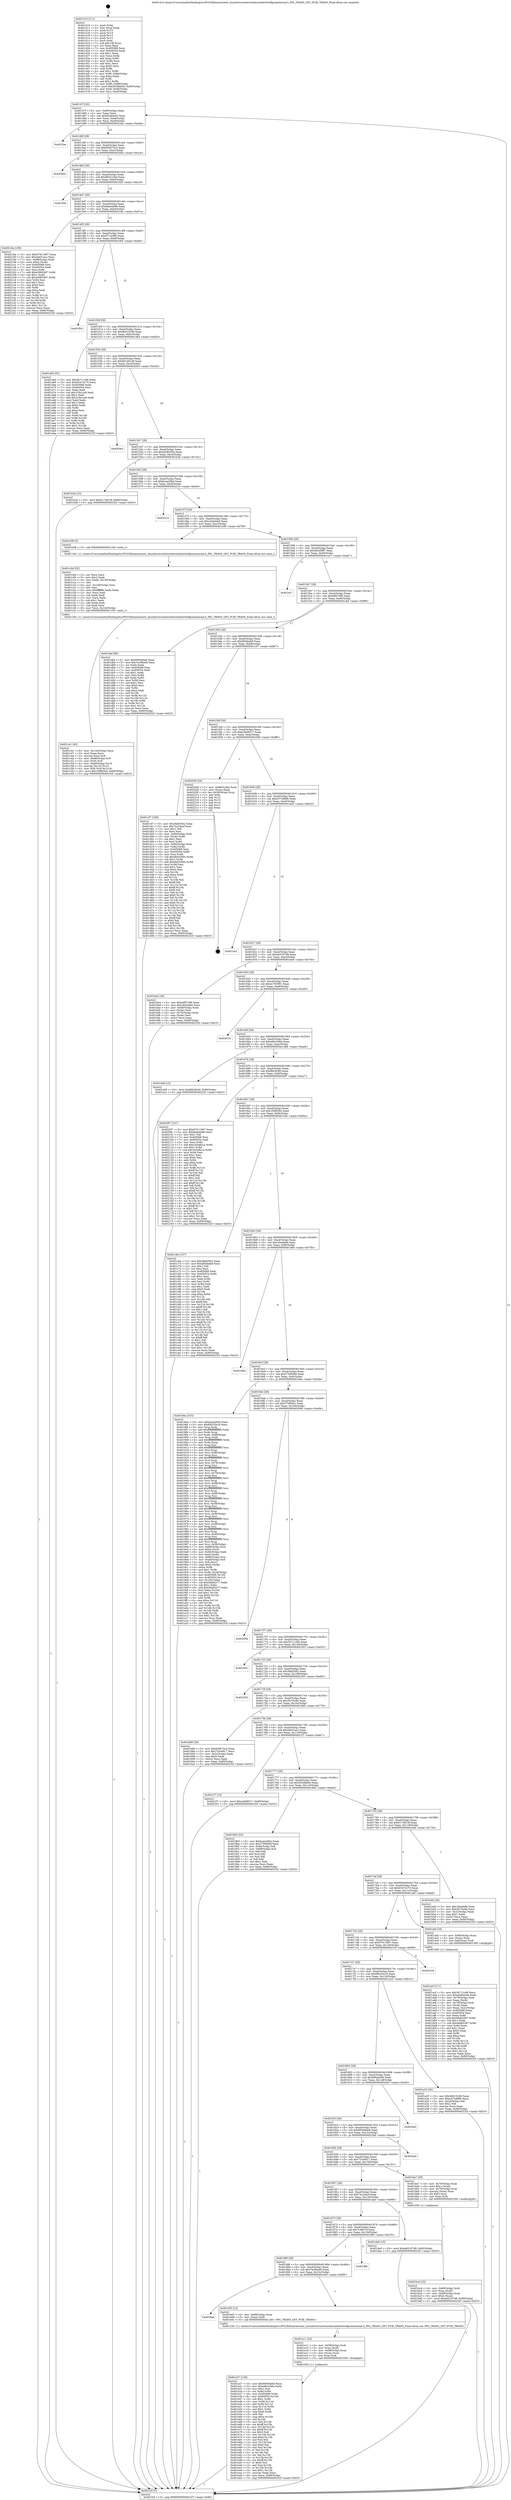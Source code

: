 digraph "0x401410" {
  label = "0x401410 (/mnt/c/Users/mathe/Desktop/tcc/POCII/binaries/extr_linuxdriversnetwirelessinteliwlwifipcieinternal.h_IWL_TRANS_GET_PCIE_TRANS_Final-ollvm.out::main(0))"
  labelloc = "t"
  node[shape=record]

  Entry [label="",width=0.3,height=0.3,shape=circle,fillcolor=black,style=filled]
  "0x40147f" [label="{
     0x40147f [32]\l
     | [instrs]\l
     &nbsp;&nbsp;0x40147f \<+6\>: mov -0x90(%rbp),%eax\l
     &nbsp;&nbsp;0x401485 \<+2\>: mov %eax,%ecx\l
     &nbsp;&nbsp;0x401487 \<+6\>: sub $0x82a6da45,%ecx\l
     &nbsp;&nbsp;0x40148d \<+6\>: mov %eax,-0xa4(%rbp)\l
     &nbsp;&nbsp;0x401493 \<+6\>: mov %ecx,-0xa8(%rbp)\l
     &nbsp;&nbsp;0x401499 \<+6\>: je 00000000004022ee \<main+0xede\>\l
  }"]
  "0x4022ee" [label="{
     0x4022ee\l
  }", style=dashed]
  "0x40149f" [label="{
     0x40149f [28]\l
     | [instrs]\l
     &nbsp;&nbsp;0x40149f \<+5\>: jmp 00000000004014a4 \<main+0x94\>\l
     &nbsp;&nbsp;0x4014a4 \<+6\>: mov -0xa4(%rbp),%eax\l
     &nbsp;&nbsp;0x4014aa \<+5\>: sub $0x830074c3,%eax\l
     &nbsp;&nbsp;0x4014af \<+6\>: mov %eax,-0xac(%rbp)\l
     &nbsp;&nbsp;0x4014b5 \<+6\>: je 00000000004020d4 \<main+0xcc4\>\l
  }"]
  Exit [label="",width=0.3,height=0.3,shape=circle,fillcolor=black,style=filled,peripheries=2]
  "0x4020d4" [label="{
     0x4020d4\l
  }", style=dashed]
  "0x4014bb" [label="{
     0x4014bb [28]\l
     | [instrs]\l
     &nbsp;&nbsp;0x4014bb \<+5\>: jmp 00000000004014c0 \<main+0xb0\>\l
     &nbsp;&nbsp;0x4014c0 \<+6\>: mov -0xa4(%rbp),%eax\l
     &nbsp;&nbsp;0x4014c6 \<+5\>: sub $0x883219a0,%eax\l
     &nbsp;&nbsp;0x4014cb \<+6\>: mov %eax,-0xb0(%rbp)\l
     &nbsp;&nbsp;0x4014d1 \<+6\>: je 0000000000401f28 \<main+0xb18\>\l
  }"]
  "0x401e27" [label="{
     0x401e27 [145]\l
     | [instrs]\l
     &nbsp;&nbsp;0x401e27 \<+5\>: mov $0x69564be8,%ecx\l
     &nbsp;&nbsp;0x401e2c \<+5\>: mov $0xedb1046a,%edx\l
     &nbsp;&nbsp;0x401e31 \<+3\>: mov $0x1,%sil\l
     &nbsp;&nbsp;0x401e34 \<+3\>: xor %r8d,%r8d\l
     &nbsp;&nbsp;0x401e37 \<+8\>: mov 0x405068,%r9d\l
     &nbsp;&nbsp;0x401e3f \<+8\>: mov 0x405054,%r10d\l
     &nbsp;&nbsp;0x401e47 \<+4\>: sub $0x1,%r8d\l
     &nbsp;&nbsp;0x401e4b \<+3\>: mov %r9d,%r11d\l
     &nbsp;&nbsp;0x401e4e \<+3\>: add %r8d,%r11d\l
     &nbsp;&nbsp;0x401e51 \<+4\>: imul %r11d,%r9d\l
     &nbsp;&nbsp;0x401e55 \<+4\>: and $0x1,%r9d\l
     &nbsp;&nbsp;0x401e59 \<+4\>: cmp $0x0,%r9d\l
     &nbsp;&nbsp;0x401e5d \<+3\>: sete %bl\l
     &nbsp;&nbsp;0x401e60 \<+4\>: cmp $0xa,%r10d\l
     &nbsp;&nbsp;0x401e64 \<+4\>: setl %r14b\l
     &nbsp;&nbsp;0x401e68 \<+3\>: mov %bl,%r15b\l
     &nbsp;&nbsp;0x401e6b \<+4\>: xor $0xff,%r15b\l
     &nbsp;&nbsp;0x401e6f \<+3\>: mov %r14b,%r12b\l
     &nbsp;&nbsp;0x401e72 \<+4\>: xor $0xff,%r12b\l
     &nbsp;&nbsp;0x401e76 \<+4\>: xor $0x0,%sil\l
     &nbsp;&nbsp;0x401e7a \<+3\>: mov %r15b,%r13b\l
     &nbsp;&nbsp;0x401e7d \<+4\>: and $0x0,%r13b\l
     &nbsp;&nbsp;0x401e81 \<+3\>: and %sil,%bl\l
     &nbsp;&nbsp;0x401e84 \<+3\>: mov %r12b,%al\l
     &nbsp;&nbsp;0x401e87 \<+2\>: and $0x0,%al\l
     &nbsp;&nbsp;0x401e89 \<+3\>: and %sil,%r14b\l
     &nbsp;&nbsp;0x401e8c \<+3\>: or %bl,%r13b\l
     &nbsp;&nbsp;0x401e8f \<+3\>: or %r14b,%al\l
     &nbsp;&nbsp;0x401e92 \<+3\>: xor %al,%r13b\l
     &nbsp;&nbsp;0x401e95 \<+3\>: or %r12b,%r15b\l
     &nbsp;&nbsp;0x401e98 \<+4\>: xor $0xff,%r15b\l
     &nbsp;&nbsp;0x401e9c \<+4\>: or $0x0,%sil\l
     &nbsp;&nbsp;0x401ea0 \<+3\>: and %sil,%r15b\l
     &nbsp;&nbsp;0x401ea3 \<+3\>: or %r15b,%r13b\l
     &nbsp;&nbsp;0x401ea6 \<+4\>: test $0x1,%r13b\l
     &nbsp;&nbsp;0x401eaa \<+3\>: cmovne %edx,%ecx\l
     &nbsp;&nbsp;0x401ead \<+6\>: mov %ecx,-0x90(%rbp)\l
     &nbsp;&nbsp;0x401eb3 \<+5\>: jmp 000000000040232f \<main+0xf1f\>\l
  }"]
  "0x401f28" [label="{
     0x401f28\l
  }", style=dashed]
  "0x4014d7" [label="{
     0x4014d7 [28]\l
     | [instrs]\l
     &nbsp;&nbsp;0x4014d7 \<+5\>: jmp 00000000004014dc \<main+0xcc\>\l
     &nbsp;&nbsp;0x4014dc \<+6\>: mov -0xa4(%rbp),%eax\l
     &nbsp;&nbsp;0x4014e2 \<+5\>: sub $0x8a9e4e99,%eax\l
     &nbsp;&nbsp;0x4014e7 \<+6\>: mov %eax,-0xb4(%rbp)\l
     &nbsp;&nbsp;0x4014ed \<+6\>: je 000000000040218a \<main+0xd7a\>\l
  }"]
  "0x401e11" [label="{
     0x401e11 [22]\l
     | [instrs]\l
     &nbsp;&nbsp;0x401e11 \<+4\>: mov -0x58(%rbp),%rdi\l
     &nbsp;&nbsp;0x401e15 \<+3\>: mov %rax,(%rdi)\l
     &nbsp;&nbsp;0x401e18 \<+4\>: mov -0x68(%rbp),%rax\l
     &nbsp;&nbsp;0x401e1c \<+3\>: mov (%rax),%rax\l
     &nbsp;&nbsp;0x401e1f \<+3\>: mov %rax,%rdi\l
     &nbsp;&nbsp;0x401e22 \<+5\>: call 0000000000401030 \<free@plt\>\l
     | [calls]\l
     &nbsp;&nbsp;0x401030 \{1\} (unknown)\l
  }"]
  "0x40218a" [label="{
     0x40218a [109]\l
     | [instrs]\l
     &nbsp;&nbsp;0x40218a \<+5\>: mov $0x67911897,%eax\l
     &nbsp;&nbsp;0x40218f \<+5\>: mov $0x4a931acc,%ecx\l
     &nbsp;&nbsp;0x402194 \<+7\>: mov -0x88(%rbp),%rdx\l
     &nbsp;&nbsp;0x40219b \<+6\>: movl $0x0,(%rdx)\l
     &nbsp;&nbsp;0x4021a1 \<+7\>: mov 0x405068,%esi\l
     &nbsp;&nbsp;0x4021a8 \<+7\>: mov 0x405054,%edi\l
     &nbsp;&nbsp;0x4021af \<+3\>: mov %esi,%r8d\l
     &nbsp;&nbsp;0x4021b2 \<+7\>: add $0xe5985497,%r8d\l
     &nbsp;&nbsp;0x4021b9 \<+4\>: sub $0x1,%r8d\l
     &nbsp;&nbsp;0x4021bd \<+7\>: sub $0xe5985497,%r8d\l
     &nbsp;&nbsp;0x4021c4 \<+4\>: imul %r8d,%esi\l
     &nbsp;&nbsp;0x4021c8 \<+3\>: and $0x1,%esi\l
     &nbsp;&nbsp;0x4021cb \<+3\>: cmp $0x0,%esi\l
     &nbsp;&nbsp;0x4021ce \<+4\>: sete %r9b\l
     &nbsp;&nbsp;0x4021d2 \<+3\>: cmp $0xa,%edi\l
     &nbsp;&nbsp;0x4021d5 \<+4\>: setl %r10b\l
     &nbsp;&nbsp;0x4021d9 \<+3\>: mov %r9b,%r11b\l
     &nbsp;&nbsp;0x4021dc \<+3\>: and %r10b,%r11b\l
     &nbsp;&nbsp;0x4021df \<+3\>: xor %r10b,%r9b\l
     &nbsp;&nbsp;0x4021e2 \<+3\>: or %r9b,%r11b\l
     &nbsp;&nbsp;0x4021e5 \<+4\>: test $0x1,%r11b\l
     &nbsp;&nbsp;0x4021e9 \<+3\>: cmovne %ecx,%eax\l
     &nbsp;&nbsp;0x4021ec \<+6\>: mov %eax,-0x90(%rbp)\l
     &nbsp;&nbsp;0x4021f2 \<+5\>: jmp 000000000040232f \<main+0xf1f\>\l
  }"]
  "0x4014f3" [label="{
     0x4014f3 [28]\l
     | [instrs]\l
     &nbsp;&nbsp;0x4014f3 \<+5\>: jmp 00000000004014f8 \<main+0xe8\>\l
     &nbsp;&nbsp;0x4014f8 \<+6\>: mov -0xa4(%rbp),%eax\l
     &nbsp;&nbsp;0x4014fe \<+5\>: sub $0x9714cf66,%eax\l
     &nbsp;&nbsp;0x401503 \<+6\>: mov %eax,-0xb8(%rbp)\l
     &nbsp;&nbsp;0x401509 \<+6\>: je 0000000000401f04 \<main+0xaf4\>\l
  }"]
  "0x4018ab" [label="{
     0x4018ab\l
  }", style=dashed]
  "0x401f04" [label="{
     0x401f04\l
  }", style=dashed]
  "0x40150f" [label="{
     0x40150f [28]\l
     | [instrs]\l
     &nbsp;&nbsp;0x40150f \<+5\>: jmp 0000000000401514 \<main+0x104\>\l
     &nbsp;&nbsp;0x401514 \<+6\>: mov -0xa4(%rbp),%eax\l
     &nbsp;&nbsp;0x40151a \<+5\>: sub $0x9b015249,%eax\l
     &nbsp;&nbsp;0x40151f \<+6\>: mov %eax,-0xbc(%rbp)\l
     &nbsp;&nbsp;0x401525 \<+6\>: je 0000000000401a64 \<main+0x654\>\l
  }"]
  "0x401e05" [label="{
     0x401e05 [12]\l
     | [instrs]\l
     &nbsp;&nbsp;0x401e05 \<+4\>: mov -0x68(%rbp),%rax\l
     &nbsp;&nbsp;0x401e09 \<+3\>: mov (%rax),%rdi\l
     &nbsp;&nbsp;0x401e0c \<+5\>: call 0000000000401240 \<IWL_TRANS_GET_PCIE_TRANS\>\l
     | [calls]\l
     &nbsp;&nbsp;0x401240 \{1\} (/mnt/c/Users/mathe/Desktop/tcc/POCII/binaries/extr_linuxdriversnetwirelessinteliwlwifipcieinternal.h_IWL_TRANS_GET_PCIE_TRANS_Final-ollvm.out::IWL_TRANS_GET_PCIE_TRANS)\l
  }"]
  "0x401a64" [label="{
     0x401a64 [91]\l
     | [instrs]\l
     &nbsp;&nbsp;0x401a64 \<+5\>: mov $0x3b711c66,%eax\l
     &nbsp;&nbsp;0x401a69 \<+5\>: mov $0x6347d170,%ecx\l
     &nbsp;&nbsp;0x401a6e \<+7\>: mov 0x405068,%edx\l
     &nbsp;&nbsp;0x401a75 \<+7\>: mov 0x405054,%esi\l
     &nbsp;&nbsp;0x401a7c \<+2\>: mov %edx,%edi\l
     &nbsp;&nbsp;0x401a7e \<+6\>: sub $0x31fa1ca9,%edi\l
     &nbsp;&nbsp;0x401a84 \<+3\>: sub $0x1,%edi\l
     &nbsp;&nbsp;0x401a87 \<+6\>: add $0x31fa1ca9,%edi\l
     &nbsp;&nbsp;0x401a8d \<+3\>: imul %edi,%edx\l
     &nbsp;&nbsp;0x401a90 \<+3\>: and $0x1,%edx\l
     &nbsp;&nbsp;0x401a93 \<+3\>: cmp $0x0,%edx\l
     &nbsp;&nbsp;0x401a96 \<+4\>: sete %r8b\l
     &nbsp;&nbsp;0x401a9a \<+3\>: cmp $0xa,%esi\l
     &nbsp;&nbsp;0x401a9d \<+4\>: setl %r9b\l
     &nbsp;&nbsp;0x401aa1 \<+3\>: mov %r8b,%r10b\l
     &nbsp;&nbsp;0x401aa4 \<+3\>: and %r9b,%r10b\l
     &nbsp;&nbsp;0x401aa7 \<+3\>: xor %r9b,%r8b\l
     &nbsp;&nbsp;0x401aaa \<+3\>: or %r8b,%r10b\l
     &nbsp;&nbsp;0x401aad \<+4\>: test $0x1,%r10b\l
     &nbsp;&nbsp;0x401ab1 \<+3\>: cmovne %ecx,%eax\l
     &nbsp;&nbsp;0x401ab4 \<+6\>: mov %eax,-0x90(%rbp)\l
     &nbsp;&nbsp;0x401aba \<+5\>: jmp 000000000040232f \<main+0xf1f\>\l
  }"]
  "0x40152b" [label="{
     0x40152b [28]\l
     | [instrs]\l
     &nbsp;&nbsp;0x40152b \<+5\>: jmp 0000000000401530 \<main+0x120\>\l
     &nbsp;&nbsp;0x401530 \<+6\>: mov -0xa4(%rbp),%eax\l
     &nbsp;&nbsp;0x401536 \<+5\>: sub $0x9d148149,%eax\l
     &nbsp;&nbsp;0x40153b \<+6\>: mov %eax,-0xc0(%rbp)\l
     &nbsp;&nbsp;0x401541 \<+6\>: je 00000000004020e3 \<main+0xcd3\>\l
  }"]
  "0x40188f" [label="{
     0x40188f [28]\l
     | [instrs]\l
     &nbsp;&nbsp;0x40188f \<+5\>: jmp 0000000000401894 \<main+0x484\>\l
     &nbsp;&nbsp;0x401894 \<+6\>: mov -0xa4(%rbp),%eax\l
     &nbsp;&nbsp;0x40189a \<+5\>: sub $0x7ec96a06,%eax\l
     &nbsp;&nbsp;0x40189f \<+6\>: mov %eax,-0x13c(%rbp)\l
     &nbsp;&nbsp;0x4018a5 \<+6\>: je 0000000000401e05 \<main+0x9f5\>\l
  }"]
  "0x4020e3" [label="{
     0x4020e3\l
  }", style=dashed]
  "0x401547" [label="{
     0x401547 [28]\l
     | [instrs]\l
     &nbsp;&nbsp;0x401547 \<+5\>: jmp 000000000040154c \<main+0x13c\>\l
     &nbsp;&nbsp;0x40154c \<+6\>: mov -0xa4(%rbp),%eax\l
     &nbsp;&nbsp;0x401552 \<+5\>: sub $0xa5d0c04e,%eax\l
     &nbsp;&nbsp;0x401557 \<+6\>: mov %eax,-0xc4(%rbp)\l
     &nbsp;&nbsp;0x40155d \<+6\>: je 0000000000401b3e \<main+0x72e\>\l
  }"]
  "0x401f86" [label="{
     0x401f86\l
  }", style=dashed]
  "0x401b3e" [label="{
     0x401b3e [15]\l
     | [instrs]\l
     &nbsp;&nbsp;0x401b3e \<+10\>: movl $0x6174815f,-0x90(%rbp)\l
     &nbsp;&nbsp;0x401b48 \<+5\>: jmp 000000000040232f \<main+0xf1f\>\l
  }"]
  "0x401563" [label="{
     0x401563 [28]\l
     | [instrs]\l
     &nbsp;&nbsp;0x401563 \<+5\>: jmp 0000000000401568 \<main+0x158\>\l
     &nbsp;&nbsp;0x401568 \<+6\>: mov -0xa4(%rbp),%eax\l
     &nbsp;&nbsp;0x40156e \<+5\>: sub $0xbcea26b4,%eax\l
     &nbsp;&nbsp;0x401573 \<+6\>: mov %eax,-0xc8(%rbp)\l
     &nbsp;&nbsp;0x401579 \<+6\>: je 000000000040221e \<main+0xe0e\>\l
  }"]
  "0x401873" [label="{
     0x401873 [28]\l
     | [instrs]\l
     &nbsp;&nbsp;0x401873 \<+5\>: jmp 0000000000401878 \<main+0x468\>\l
     &nbsp;&nbsp;0x401878 \<+6\>: mov -0xa4(%rbp),%eax\l
     &nbsp;&nbsp;0x40187e \<+5\>: sub $0x7c4fd7cf,%eax\l
     &nbsp;&nbsp;0x401883 \<+6\>: mov %eax,-0x138(%rbp)\l
     &nbsp;&nbsp;0x401889 \<+6\>: je 0000000000401f86 \<main+0xb76\>\l
  }"]
  "0x40221e" [label="{
     0x40221e\l
  }", style=dashed]
  "0x40157f" [label="{
     0x40157f [28]\l
     | [instrs]\l
     &nbsp;&nbsp;0x40157f \<+5\>: jmp 0000000000401584 \<main+0x174\>\l
     &nbsp;&nbsp;0x401584 \<+6\>: mov -0xa4(%rbp),%eax\l
     &nbsp;&nbsp;0x40158a \<+5\>: sub $0xcdcb4de0,%eax\l
     &nbsp;&nbsp;0x40158f \<+6\>: mov %eax,-0xcc(%rbp)\l
     &nbsp;&nbsp;0x401595 \<+6\>: je 0000000000401c08 \<main+0x7f8\>\l
  }"]
  "0x401da0" [label="{
     0x401da0 [15]\l
     | [instrs]\l
     &nbsp;&nbsp;0x401da0 \<+10\>: movl $0xeb5167d9,-0x90(%rbp)\l
     &nbsp;&nbsp;0x401daa \<+5\>: jmp 000000000040232f \<main+0xf1f\>\l
  }"]
  "0x401c08" [label="{
     0x401c08 [5]\l
     | [instrs]\l
     &nbsp;&nbsp;0x401c08 \<+5\>: call 0000000000401160 \<next_i\>\l
     | [calls]\l
     &nbsp;&nbsp;0x401160 \{1\} (/mnt/c/Users/mathe/Desktop/tcc/POCII/binaries/extr_linuxdriversnetwirelessinteliwlwifipcieinternal.h_IWL_TRANS_GET_PCIE_TRANS_Final-ollvm.out::next_i)\l
  }"]
  "0x40159b" [label="{
     0x40159b [28]\l
     | [instrs]\l
     &nbsp;&nbsp;0x40159b \<+5\>: jmp 00000000004015a0 \<main+0x190\>\l
     &nbsp;&nbsp;0x4015a0 \<+6\>: mov -0xa4(%rbp),%eax\l
     &nbsp;&nbsp;0x4015a6 \<+5\>: sub $0xd65d5ff7,%eax\l
     &nbsp;&nbsp;0x4015ab \<+6\>: mov %eax,-0xd0(%rbp)\l
     &nbsp;&nbsp;0x4015b1 \<+6\>: je 0000000000401ec7 \<main+0xab7\>\l
  }"]
  "0x401c41" [label="{
     0x401c41 [45]\l
     | [instrs]\l
     &nbsp;&nbsp;0x401c41 \<+6\>: mov -0x144(%rbp),%ecx\l
     &nbsp;&nbsp;0x401c47 \<+3\>: imul %eax,%ecx\l
     &nbsp;&nbsp;0x401c4a \<+3\>: movslq %ecx,%r8\l
     &nbsp;&nbsp;0x401c4d \<+4\>: mov -0x68(%rbp),%r9\l
     &nbsp;&nbsp;0x401c51 \<+3\>: mov (%r9),%r9\l
     &nbsp;&nbsp;0x401c54 \<+4\>: mov -0x60(%rbp),%r10\l
     &nbsp;&nbsp;0x401c58 \<+3\>: movslq (%r10),%r10\l
     &nbsp;&nbsp;0x401c5b \<+4\>: mov %r8,(%r9,%r10,8)\l
     &nbsp;&nbsp;0x401c5f \<+10\>: movl $0x109f6564,-0x90(%rbp)\l
     &nbsp;&nbsp;0x401c69 \<+5\>: jmp 000000000040232f \<main+0xf1f\>\l
  }"]
  "0x401ec7" [label="{
     0x401ec7\l
  }", style=dashed]
  "0x4015b7" [label="{
     0x4015b7 [28]\l
     | [instrs]\l
     &nbsp;&nbsp;0x4015b7 \<+5\>: jmp 00000000004015bc \<main+0x1ac\>\l
     &nbsp;&nbsp;0x4015bc \<+6\>: mov -0xa4(%rbp),%eax\l
     &nbsp;&nbsp;0x4015c2 \<+5\>: sub $0xddf574f6,%eax\l
     &nbsp;&nbsp;0x4015c7 \<+6\>: mov %eax,-0xd4(%rbp)\l
     &nbsp;&nbsp;0x4015cd \<+6\>: je 0000000000401daf \<main+0x99f\>\l
  }"]
  "0x401c0d" [label="{
     0x401c0d [52]\l
     | [instrs]\l
     &nbsp;&nbsp;0x401c0d \<+2\>: xor %ecx,%ecx\l
     &nbsp;&nbsp;0x401c0f \<+5\>: mov $0x2,%edx\l
     &nbsp;&nbsp;0x401c14 \<+6\>: mov %edx,-0x140(%rbp)\l
     &nbsp;&nbsp;0x401c1a \<+1\>: cltd\l
     &nbsp;&nbsp;0x401c1b \<+6\>: mov -0x140(%rbp),%esi\l
     &nbsp;&nbsp;0x401c21 \<+2\>: idiv %esi\l
     &nbsp;&nbsp;0x401c23 \<+6\>: imul $0xfffffffe,%edx,%edx\l
     &nbsp;&nbsp;0x401c29 \<+2\>: mov %ecx,%edi\l
     &nbsp;&nbsp;0x401c2b \<+2\>: sub %edx,%edi\l
     &nbsp;&nbsp;0x401c2d \<+2\>: mov %ecx,%edx\l
     &nbsp;&nbsp;0x401c2f \<+3\>: sub $0x1,%edx\l
     &nbsp;&nbsp;0x401c32 \<+2\>: add %edx,%edi\l
     &nbsp;&nbsp;0x401c34 \<+2\>: sub %edi,%ecx\l
     &nbsp;&nbsp;0x401c36 \<+6\>: mov %ecx,-0x144(%rbp)\l
     &nbsp;&nbsp;0x401c3c \<+5\>: call 0000000000401160 \<next_i\>\l
     | [calls]\l
     &nbsp;&nbsp;0x401160 \{1\} (/mnt/c/Users/mathe/Desktop/tcc/POCII/binaries/extr_linuxdriversnetwirelessinteliwlwifipcieinternal.h_IWL_TRANS_GET_PCIE_TRANS_Final-ollvm.out::next_i)\l
  }"]
  "0x401daf" [label="{
     0x401daf [86]\l
     | [instrs]\l
     &nbsp;&nbsp;0x401daf \<+5\>: mov $0x69564be8,%eax\l
     &nbsp;&nbsp;0x401db4 \<+5\>: mov $0x7ec96a06,%ecx\l
     &nbsp;&nbsp;0x401db9 \<+2\>: xor %edx,%edx\l
     &nbsp;&nbsp;0x401dbb \<+7\>: mov 0x405068,%esi\l
     &nbsp;&nbsp;0x401dc2 \<+7\>: mov 0x405054,%edi\l
     &nbsp;&nbsp;0x401dc9 \<+3\>: sub $0x1,%edx\l
     &nbsp;&nbsp;0x401dcc \<+3\>: mov %esi,%r8d\l
     &nbsp;&nbsp;0x401dcf \<+3\>: add %edx,%r8d\l
     &nbsp;&nbsp;0x401dd2 \<+4\>: imul %r8d,%esi\l
     &nbsp;&nbsp;0x401dd6 \<+3\>: and $0x1,%esi\l
     &nbsp;&nbsp;0x401dd9 \<+3\>: cmp $0x0,%esi\l
     &nbsp;&nbsp;0x401ddc \<+4\>: sete %r9b\l
     &nbsp;&nbsp;0x401de0 \<+3\>: cmp $0xa,%edi\l
     &nbsp;&nbsp;0x401de3 \<+4\>: setl %r10b\l
     &nbsp;&nbsp;0x401de7 \<+3\>: mov %r9b,%r11b\l
     &nbsp;&nbsp;0x401dea \<+3\>: and %r10b,%r11b\l
     &nbsp;&nbsp;0x401ded \<+3\>: xor %r10b,%r9b\l
     &nbsp;&nbsp;0x401df0 \<+3\>: or %r9b,%r11b\l
     &nbsp;&nbsp;0x401df3 \<+4\>: test $0x1,%r11b\l
     &nbsp;&nbsp;0x401df7 \<+3\>: cmovne %ecx,%eax\l
     &nbsp;&nbsp;0x401dfa \<+6\>: mov %eax,-0x90(%rbp)\l
     &nbsp;&nbsp;0x401e00 \<+5\>: jmp 000000000040232f \<main+0xf1f\>\l
  }"]
  "0x4015d3" [label="{
     0x4015d3 [28]\l
     | [instrs]\l
     &nbsp;&nbsp;0x4015d3 \<+5\>: jmp 00000000004015d8 \<main+0x1c8\>\l
     &nbsp;&nbsp;0x4015d8 \<+6\>: mov -0xa4(%rbp),%eax\l
     &nbsp;&nbsp;0x4015de \<+5\>: sub $0xdf3ebeb9,%eax\l
     &nbsp;&nbsp;0x4015e3 \<+6\>: mov %eax,-0xd8(%rbp)\l
     &nbsp;&nbsp;0x4015e9 \<+6\>: je 0000000000401cf7 \<main+0x8e7\>\l
  }"]
  "0x401bc4" [label="{
     0x401bc4 [32]\l
     | [instrs]\l
     &nbsp;&nbsp;0x401bc4 \<+4\>: mov -0x68(%rbp),%rdi\l
     &nbsp;&nbsp;0x401bc8 \<+3\>: mov %rax,(%rdi)\l
     &nbsp;&nbsp;0x401bcb \<+4\>: mov -0x60(%rbp),%rax\l
     &nbsp;&nbsp;0x401bcf \<+6\>: movl $0x0,(%rax)\l
     &nbsp;&nbsp;0x401bd5 \<+10\>: movl $0xeb5167d9,-0x90(%rbp)\l
     &nbsp;&nbsp;0x401bdf \<+5\>: jmp 000000000040232f \<main+0xf1f\>\l
  }"]
  "0x401cf7" [label="{
     0x401cf7 [169]\l
     | [instrs]\l
     &nbsp;&nbsp;0x401cf7 \<+5\>: mov $0x3fa83562,%eax\l
     &nbsp;&nbsp;0x401cfc \<+5\>: mov $0x74c24ecf,%ecx\l
     &nbsp;&nbsp;0x401d01 \<+2\>: mov $0x1,%dl\l
     &nbsp;&nbsp;0x401d03 \<+2\>: xor %esi,%esi\l
     &nbsp;&nbsp;0x401d05 \<+4\>: mov -0x60(%rbp),%rdi\l
     &nbsp;&nbsp;0x401d09 \<+3\>: mov (%rdi),%r8d\l
     &nbsp;&nbsp;0x401d0c \<+3\>: sub $0x1,%esi\l
     &nbsp;&nbsp;0x401d0f \<+3\>: sub %esi,%r8d\l
     &nbsp;&nbsp;0x401d12 \<+4\>: mov -0x60(%rbp),%rdi\l
     &nbsp;&nbsp;0x401d16 \<+3\>: mov %r8d,(%rdi)\l
     &nbsp;&nbsp;0x401d19 \<+7\>: mov 0x405068,%esi\l
     &nbsp;&nbsp;0x401d20 \<+8\>: mov 0x405054,%r8d\l
     &nbsp;&nbsp;0x401d28 \<+3\>: mov %esi,%r9d\l
     &nbsp;&nbsp;0x401d2b \<+7\>: sub $0xdb04360c,%r9d\l
     &nbsp;&nbsp;0x401d32 \<+4\>: sub $0x1,%r9d\l
     &nbsp;&nbsp;0x401d36 \<+7\>: add $0xdb04360c,%r9d\l
     &nbsp;&nbsp;0x401d3d \<+4\>: imul %r9d,%esi\l
     &nbsp;&nbsp;0x401d41 \<+3\>: and $0x1,%esi\l
     &nbsp;&nbsp;0x401d44 \<+3\>: cmp $0x0,%esi\l
     &nbsp;&nbsp;0x401d47 \<+4\>: sete %r10b\l
     &nbsp;&nbsp;0x401d4b \<+4\>: cmp $0xa,%r8d\l
     &nbsp;&nbsp;0x401d4f \<+4\>: setl %r11b\l
     &nbsp;&nbsp;0x401d53 \<+3\>: mov %r10b,%bl\l
     &nbsp;&nbsp;0x401d56 \<+3\>: xor $0xff,%bl\l
     &nbsp;&nbsp;0x401d59 \<+3\>: mov %r11b,%r14b\l
     &nbsp;&nbsp;0x401d5c \<+4\>: xor $0xff,%r14b\l
     &nbsp;&nbsp;0x401d60 \<+3\>: xor $0x0,%dl\l
     &nbsp;&nbsp;0x401d63 \<+3\>: mov %bl,%r15b\l
     &nbsp;&nbsp;0x401d66 \<+4\>: and $0x0,%r15b\l
     &nbsp;&nbsp;0x401d6a \<+3\>: and %dl,%r10b\l
     &nbsp;&nbsp;0x401d6d \<+3\>: mov %r14b,%r12b\l
     &nbsp;&nbsp;0x401d70 \<+4\>: and $0x0,%r12b\l
     &nbsp;&nbsp;0x401d74 \<+3\>: and %dl,%r11b\l
     &nbsp;&nbsp;0x401d77 \<+3\>: or %r10b,%r15b\l
     &nbsp;&nbsp;0x401d7a \<+3\>: or %r11b,%r12b\l
     &nbsp;&nbsp;0x401d7d \<+3\>: xor %r12b,%r15b\l
     &nbsp;&nbsp;0x401d80 \<+3\>: or %r14b,%bl\l
     &nbsp;&nbsp;0x401d83 \<+3\>: xor $0xff,%bl\l
     &nbsp;&nbsp;0x401d86 \<+3\>: or $0x0,%dl\l
     &nbsp;&nbsp;0x401d89 \<+2\>: and %dl,%bl\l
     &nbsp;&nbsp;0x401d8b \<+3\>: or %bl,%r15b\l
     &nbsp;&nbsp;0x401d8e \<+4\>: test $0x1,%r15b\l
     &nbsp;&nbsp;0x401d92 \<+3\>: cmovne %ecx,%eax\l
     &nbsp;&nbsp;0x401d95 \<+6\>: mov %eax,-0x90(%rbp)\l
     &nbsp;&nbsp;0x401d9b \<+5\>: jmp 000000000040232f \<main+0xf1f\>\l
  }"]
  "0x4015ef" [label="{
     0x4015ef [28]\l
     | [instrs]\l
     &nbsp;&nbsp;0x4015ef \<+5\>: jmp 00000000004015f4 \<main+0x1e4\>\l
     &nbsp;&nbsp;0x4015f4 \<+6\>: mov -0xa4(%rbp),%eax\l
     &nbsp;&nbsp;0x4015fa \<+5\>: sub $0xe26d9317,%eax\l
     &nbsp;&nbsp;0x4015ff \<+6\>: mov %eax,-0xdc(%rbp)\l
     &nbsp;&nbsp;0x401605 \<+6\>: je 0000000000402206 \<main+0xdf6\>\l
  }"]
  "0x401857" [label="{
     0x401857 [28]\l
     | [instrs]\l
     &nbsp;&nbsp;0x401857 \<+5\>: jmp 000000000040185c \<main+0x44c\>\l
     &nbsp;&nbsp;0x40185c \<+6\>: mov -0xa4(%rbp),%eax\l
     &nbsp;&nbsp;0x401862 \<+5\>: sub $0x74c24ecf,%eax\l
     &nbsp;&nbsp;0x401867 \<+6\>: mov %eax,-0x134(%rbp)\l
     &nbsp;&nbsp;0x40186d \<+6\>: je 0000000000401da0 \<main+0x990\>\l
  }"]
  "0x402206" [label="{
     0x402206 [24]\l
     | [instrs]\l
     &nbsp;&nbsp;0x402206 \<+7\>: mov -0x88(%rbp),%rax\l
     &nbsp;&nbsp;0x40220d \<+2\>: mov (%rax),%eax\l
     &nbsp;&nbsp;0x40220f \<+4\>: lea -0x28(%rbp),%rsp\l
     &nbsp;&nbsp;0x402213 \<+1\>: pop %rbx\l
     &nbsp;&nbsp;0x402214 \<+2\>: pop %r12\l
     &nbsp;&nbsp;0x402216 \<+2\>: pop %r13\l
     &nbsp;&nbsp;0x402218 \<+2\>: pop %r14\l
     &nbsp;&nbsp;0x40221a \<+2\>: pop %r15\l
     &nbsp;&nbsp;0x40221c \<+1\>: pop %rbp\l
     &nbsp;&nbsp;0x40221d \<+1\>: ret\l
  }"]
  "0x40160b" [label="{
     0x40160b [28]\l
     | [instrs]\l
     &nbsp;&nbsp;0x40160b \<+5\>: jmp 0000000000401610 \<main+0x200\>\l
     &nbsp;&nbsp;0x401610 \<+6\>: mov -0xa4(%rbp),%eax\l
     &nbsp;&nbsp;0x401616 \<+5\>: sub $0xe572d89b,%eax\l
     &nbsp;&nbsp;0x40161b \<+6\>: mov %eax,-0xe0(%rbp)\l
     &nbsp;&nbsp;0x401621 \<+6\>: je 0000000000401a43 \<main+0x633\>\l
  }"]
  "0x401ba7" [label="{
     0x401ba7 [29]\l
     | [instrs]\l
     &nbsp;&nbsp;0x401ba7 \<+4\>: mov -0x70(%rbp),%rax\l
     &nbsp;&nbsp;0x401bab \<+6\>: movl $0x1,(%rax)\l
     &nbsp;&nbsp;0x401bb1 \<+4\>: mov -0x70(%rbp),%rax\l
     &nbsp;&nbsp;0x401bb5 \<+3\>: movslq (%rax),%rax\l
     &nbsp;&nbsp;0x401bb8 \<+4\>: shl $0x3,%rax\l
     &nbsp;&nbsp;0x401bbc \<+3\>: mov %rax,%rdi\l
     &nbsp;&nbsp;0x401bbf \<+5\>: call 0000000000401050 \<malloc@plt\>\l
     | [calls]\l
     &nbsp;&nbsp;0x401050 \{1\} (unknown)\l
  }"]
  "0x401a43" [label="{
     0x401a43\l
  }", style=dashed]
  "0x401627" [label="{
     0x401627 [28]\l
     | [instrs]\l
     &nbsp;&nbsp;0x401627 \<+5\>: jmp 000000000040162c \<main+0x21c\>\l
     &nbsp;&nbsp;0x40162c \<+6\>: mov -0xa4(%rbp),%eax\l
     &nbsp;&nbsp;0x401632 \<+5\>: sub $0xeb5167d9,%eax\l
     &nbsp;&nbsp;0x401637 \<+6\>: mov %eax,-0xe4(%rbp)\l
     &nbsp;&nbsp;0x40163d \<+6\>: je 0000000000401be4 \<main+0x7d4\>\l
  }"]
  "0x40183b" [label="{
     0x40183b [28]\l
     | [instrs]\l
     &nbsp;&nbsp;0x40183b \<+5\>: jmp 0000000000401840 \<main+0x430\>\l
     &nbsp;&nbsp;0x401840 \<+6\>: mov -0xa4(%rbp),%eax\l
     &nbsp;&nbsp;0x401846 \<+5\>: sub $0x725c6917,%eax\l
     &nbsp;&nbsp;0x40184b \<+6\>: mov %eax,-0x130(%rbp)\l
     &nbsp;&nbsp;0x401851 \<+6\>: je 0000000000401ba7 \<main+0x797\>\l
  }"]
  "0x401be4" [label="{
     0x401be4 [36]\l
     | [instrs]\l
     &nbsp;&nbsp;0x401be4 \<+5\>: mov $0xddf574f6,%eax\l
     &nbsp;&nbsp;0x401be9 \<+5\>: mov $0xcdcb4de0,%ecx\l
     &nbsp;&nbsp;0x401bee \<+4\>: mov -0x60(%rbp),%rdx\l
     &nbsp;&nbsp;0x401bf2 \<+2\>: mov (%rdx),%esi\l
     &nbsp;&nbsp;0x401bf4 \<+4\>: mov -0x70(%rbp),%rdx\l
     &nbsp;&nbsp;0x401bf8 \<+2\>: cmp (%rdx),%esi\l
     &nbsp;&nbsp;0x401bfa \<+3\>: cmovl %ecx,%eax\l
     &nbsp;&nbsp;0x401bfd \<+6\>: mov %eax,-0x90(%rbp)\l
     &nbsp;&nbsp;0x401c03 \<+5\>: jmp 000000000040232f \<main+0xf1f\>\l
  }"]
  "0x401643" [label="{
     0x401643 [28]\l
     | [instrs]\l
     &nbsp;&nbsp;0x401643 \<+5\>: jmp 0000000000401648 \<main+0x238\>\l
     &nbsp;&nbsp;0x401648 \<+6\>: mov -0xa4(%rbp),%eax\l
     &nbsp;&nbsp;0x40164e \<+5\>: sub $0xec793901,%eax\l
     &nbsp;&nbsp;0x401653 \<+6\>: mov %eax,-0xe8(%rbp)\l
     &nbsp;&nbsp;0x401659 \<+6\>: je 0000000000402019 \<main+0xc09\>\l
  }"]
  "0x4022bd" [label="{
     0x4022bd\l
  }", style=dashed]
  "0x402019" [label="{
     0x402019\l
  }", style=dashed]
  "0x40165f" [label="{
     0x40165f [28]\l
     | [instrs]\l
     &nbsp;&nbsp;0x40165f \<+5\>: jmp 0000000000401664 \<main+0x254\>\l
     &nbsp;&nbsp;0x401664 \<+6\>: mov -0xa4(%rbp),%eax\l
     &nbsp;&nbsp;0x40166a \<+5\>: sub $0xedb1046a,%eax\l
     &nbsp;&nbsp;0x40166f \<+6\>: mov %eax,-0xec(%rbp)\l
     &nbsp;&nbsp;0x401675 \<+6\>: je 0000000000401eb8 \<main+0xaa8\>\l
  }"]
  "0x40181f" [label="{
     0x40181f [28]\l
     | [instrs]\l
     &nbsp;&nbsp;0x40181f \<+5\>: jmp 0000000000401824 \<main+0x414\>\l
     &nbsp;&nbsp;0x401824 \<+6\>: mov -0xa4(%rbp),%eax\l
     &nbsp;&nbsp;0x40182a \<+5\>: sub $0x69564be8,%eax\l
     &nbsp;&nbsp;0x40182f \<+6\>: mov %eax,-0x12c(%rbp)\l
     &nbsp;&nbsp;0x401835 \<+6\>: je 00000000004022bd \<main+0xead\>\l
  }"]
  "0x401eb8" [label="{
     0x401eb8 [15]\l
     | [instrs]\l
     &nbsp;&nbsp;0x401eb8 \<+10\>: movl $0xfbb3fc9d,-0x90(%rbp)\l
     &nbsp;&nbsp;0x401ec2 \<+5\>: jmp 000000000040232f \<main+0xf1f\>\l
  }"]
  "0x40167b" [label="{
     0x40167b [28]\l
     | [instrs]\l
     &nbsp;&nbsp;0x40167b \<+5\>: jmp 0000000000401680 \<main+0x270\>\l
     &nbsp;&nbsp;0x401680 \<+6\>: mov -0xa4(%rbp),%eax\l
     &nbsp;&nbsp;0x401686 \<+5\>: sub $0xfbb3fc9d,%eax\l
     &nbsp;&nbsp;0x40168b \<+6\>: mov %eax,-0xf0(%rbp)\l
     &nbsp;&nbsp;0x401691 \<+6\>: je 00000000004020f7 \<main+0xce7\>\l
  }"]
  "0x4020a3" [label="{
     0x4020a3\l
  }", style=dashed]
  "0x4020f7" [label="{
     0x4020f7 [147]\l
     | [instrs]\l
     &nbsp;&nbsp;0x4020f7 \<+5\>: mov $0x67911897,%eax\l
     &nbsp;&nbsp;0x4020fc \<+5\>: mov $0x8a9e4e99,%ecx\l
     &nbsp;&nbsp;0x402101 \<+2\>: mov $0x1,%dl\l
     &nbsp;&nbsp;0x402103 \<+7\>: mov 0x405068,%esi\l
     &nbsp;&nbsp;0x40210a \<+7\>: mov 0x405054,%edi\l
     &nbsp;&nbsp;0x402111 \<+3\>: mov %esi,%r8d\l
     &nbsp;&nbsp;0x402114 \<+7\>: add $0x243e8a1a,%r8d\l
     &nbsp;&nbsp;0x40211b \<+4\>: sub $0x1,%r8d\l
     &nbsp;&nbsp;0x40211f \<+7\>: sub $0x243e8a1a,%r8d\l
     &nbsp;&nbsp;0x402126 \<+4\>: imul %r8d,%esi\l
     &nbsp;&nbsp;0x40212a \<+3\>: and $0x1,%esi\l
     &nbsp;&nbsp;0x40212d \<+3\>: cmp $0x0,%esi\l
     &nbsp;&nbsp;0x402130 \<+4\>: sete %r9b\l
     &nbsp;&nbsp;0x402134 \<+3\>: cmp $0xa,%edi\l
     &nbsp;&nbsp;0x402137 \<+4\>: setl %r10b\l
     &nbsp;&nbsp;0x40213b \<+3\>: mov %r9b,%r11b\l
     &nbsp;&nbsp;0x40213e \<+4\>: xor $0xff,%r11b\l
     &nbsp;&nbsp;0x402142 \<+3\>: mov %r10b,%bl\l
     &nbsp;&nbsp;0x402145 \<+3\>: xor $0xff,%bl\l
     &nbsp;&nbsp;0x402148 \<+3\>: xor $0x1,%dl\l
     &nbsp;&nbsp;0x40214b \<+3\>: mov %r11b,%r14b\l
     &nbsp;&nbsp;0x40214e \<+4\>: and $0xff,%r14b\l
     &nbsp;&nbsp;0x402152 \<+3\>: and %dl,%r9b\l
     &nbsp;&nbsp;0x402155 \<+3\>: mov %bl,%r15b\l
     &nbsp;&nbsp;0x402158 \<+4\>: and $0xff,%r15b\l
     &nbsp;&nbsp;0x40215c \<+3\>: and %dl,%r10b\l
     &nbsp;&nbsp;0x40215f \<+3\>: or %r9b,%r14b\l
     &nbsp;&nbsp;0x402162 \<+3\>: or %r10b,%r15b\l
     &nbsp;&nbsp;0x402165 \<+3\>: xor %r15b,%r14b\l
     &nbsp;&nbsp;0x402168 \<+3\>: or %bl,%r11b\l
     &nbsp;&nbsp;0x40216b \<+4\>: xor $0xff,%r11b\l
     &nbsp;&nbsp;0x40216f \<+3\>: or $0x1,%dl\l
     &nbsp;&nbsp;0x402172 \<+3\>: and %dl,%r11b\l
     &nbsp;&nbsp;0x402175 \<+3\>: or %r11b,%r14b\l
     &nbsp;&nbsp;0x402178 \<+4\>: test $0x1,%r14b\l
     &nbsp;&nbsp;0x40217c \<+3\>: cmovne %ecx,%eax\l
     &nbsp;&nbsp;0x40217f \<+6\>: mov %eax,-0x90(%rbp)\l
     &nbsp;&nbsp;0x402185 \<+5\>: jmp 000000000040232f \<main+0xf1f\>\l
  }"]
  "0x401697" [label="{
     0x401697 [28]\l
     | [instrs]\l
     &nbsp;&nbsp;0x401697 \<+5\>: jmp 000000000040169c \<main+0x28c\>\l
     &nbsp;&nbsp;0x40169c \<+6\>: mov -0xa4(%rbp),%eax\l
     &nbsp;&nbsp;0x4016a2 \<+5\>: sub $0x109f6564,%eax\l
     &nbsp;&nbsp;0x4016a7 \<+6\>: mov %eax,-0xf4(%rbp)\l
     &nbsp;&nbsp;0x4016ad \<+6\>: je 0000000000401c6e \<main+0x85e\>\l
  }"]
  "0x401acf" [label="{
     0x401acf [111]\l
     | [instrs]\l
     &nbsp;&nbsp;0x401acf \<+5\>: mov $0x3b711c66,%ecx\l
     &nbsp;&nbsp;0x401ad4 \<+5\>: mov $0xa5d0c04e,%edx\l
     &nbsp;&nbsp;0x401ad9 \<+4\>: mov -0x78(%rbp),%rdi\l
     &nbsp;&nbsp;0x401add \<+2\>: mov %eax,(%rdi)\l
     &nbsp;&nbsp;0x401adf \<+4\>: mov -0x78(%rbp),%rdi\l
     &nbsp;&nbsp;0x401ae3 \<+2\>: mov (%rdi),%eax\l
     &nbsp;&nbsp;0x401ae5 \<+3\>: mov %eax,-0x2c(%rbp)\l
     &nbsp;&nbsp;0x401ae8 \<+7\>: mov 0x405068,%eax\l
     &nbsp;&nbsp;0x401aef \<+7\>: mov 0x405054,%esi\l
     &nbsp;&nbsp;0x401af6 \<+3\>: mov %eax,%r8d\l
     &nbsp;&nbsp;0x401af9 \<+7\>: add $0x46db5397,%r8d\l
     &nbsp;&nbsp;0x401b00 \<+4\>: sub $0x1,%r8d\l
     &nbsp;&nbsp;0x401b04 \<+7\>: sub $0x46db5397,%r8d\l
     &nbsp;&nbsp;0x401b0b \<+4\>: imul %r8d,%eax\l
     &nbsp;&nbsp;0x401b0f \<+3\>: and $0x1,%eax\l
     &nbsp;&nbsp;0x401b12 \<+3\>: cmp $0x0,%eax\l
     &nbsp;&nbsp;0x401b15 \<+4\>: sete %r9b\l
     &nbsp;&nbsp;0x401b19 \<+3\>: cmp $0xa,%esi\l
     &nbsp;&nbsp;0x401b1c \<+4\>: setl %r10b\l
     &nbsp;&nbsp;0x401b20 \<+3\>: mov %r9b,%r11b\l
     &nbsp;&nbsp;0x401b23 \<+3\>: and %r10b,%r11b\l
     &nbsp;&nbsp;0x401b26 \<+3\>: xor %r10b,%r9b\l
     &nbsp;&nbsp;0x401b29 \<+3\>: or %r9b,%r11b\l
     &nbsp;&nbsp;0x401b2c \<+4\>: test $0x1,%r11b\l
     &nbsp;&nbsp;0x401b30 \<+3\>: cmovne %edx,%ecx\l
     &nbsp;&nbsp;0x401b33 \<+6\>: mov %ecx,-0x90(%rbp)\l
     &nbsp;&nbsp;0x401b39 \<+5\>: jmp 000000000040232f \<main+0xf1f\>\l
  }"]
  "0x401c6e" [label="{
     0x401c6e [137]\l
     | [instrs]\l
     &nbsp;&nbsp;0x401c6e \<+5\>: mov $0x3fa83562,%eax\l
     &nbsp;&nbsp;0x401c73 \<+5\>: mov $0xdf3ebeb9,%ecx\l
     &nbsp;&nbsp;0x401c78 \<+2\>: mov $0x1,%dl\l
     &nbsp;&nbsp;0x401c7a \<+2\>: xor %esi,%esi\l
     &nbsp;&nbsp;0x401c7c \<+7\>: mov 0x405068,%edi\l
     &nbsp;&nbsp;0x401c83 \<+8\>: mov 0x405054,%r8d\l
     &nbsp;&nbsp;0x401c8b \<+3\>: sub $0x1,%esi\l
     &nbsp;&nbsp;0x401c8e \<+3\>: mov %edi,%r9d\l
     &nbsp;&nbsp;0x401c91 \<+3\>: add %esi,%r9d\l
     &nbsp;&nbsp;0x401c94 \<+4\>: imul %r9d,%edi\l
     &nbsp;&nbsp;0x401c98 \<+3\>: and $0x1,%edi\l
     &nbsp;&nbsp;0x401c9b \<+3\>: cmp $0x0,%edi\l
     &nbsp;&nbsp;0x401c9e \<+4\>: sete %r10b\l
     &nbsp;&nbsp;0x401ca2 \<+4\>: cmp $0xa,%r8d\l
     &nbsp;&nbsp;0x401ca6 \<+4\>: setl %r11b\l
     &nbsp;&nbsp;0x401caa \<+3\>: mov %r10b,%bl\l
     &nbsp;&nbsp;0x401cad \<+3\>: xor $0xff,%bl\l
     &nbsp;&nbsp;0x401cb0 \<+3\>: mov %r11b,%r14b\l
     &nbsp;&nbsp;0x401cb3 \<+4\>: xor $0xff,%r14b\l
     &nbsp;&nbsp;0x401cb7 \<+3\>: xor $0x1,%dl\l
     &nbsp;&nbsp;0x401cba \<+3\>: mov %bl,%r15b\l
     &nbsp;&nbsp;0x401cbd \<+4\>: and $0xff,%r15b\l
     &nbsp;&nbsp;0x401cc1 \<+3\>: and %dl,%r10b\l
     &nbsp;&nbsp;0x401cc4 \<+3\>: mov %r14b,%r12b\l
     &nbsp;&nbsp;0x401cc7 \<+4\>: and $0xff,%r12b\l
     &nbsp;&nbsp;0x401ccb \<+3\>: and %dl,%r11b\l
     &nbsp;&nbsp;0x401cce \<+3\>: or %r10b,%r15b\l
     &nbsp;&nbsp;0x401cd1 \<+3\>: or %r11b,%r12b\l
     &nbsp;&nbsp;0x401cd4 \<+3\>: xor %r12b,%r15b\l
     &nbsp;&nbsp;0x401cd7 \<+3\>: or %r14b,%bl\l
     &nbsp;&nbsp;0x401cda \<+3\>: xor $0xff,%bl\l
     &nbsp;&nbsp;0x401cdd \<+3\>: or $0x1,%dl\l
     &nbsp;&nbsp;0x401ce0 \<+2\>: and %dl,%bl\l
     &nbsp;&nbsp;0x401ce2 \<+3\>: or %bl,%r15b\l
     &nbsp;&nbsp;0x401ce5 \<+4\>: test $0x1,%r15b\l
     &nbsp;&nbsp;0x401ce9 \<+3\>: cmovne %ecx,%eax\l
     &nbsp;&nbsp;0x401cec \<+6\>: mov %eax,-0x90(%rbp)\l
     &nbsp;&nbsp;0x401cf2 \<+5\>: jmp 000000000040232f \<main+0xf1f\>\l
  }"]
  "0x4016b3" [label="{
     0x4016b3 [28]\l
     | [instrs]\l
     &nbsp;&nbsp;0x4016b3 \<+5\>: jmp 00000000004016b8 \<main+0x2a8\>\l
     &nbsp;&nbsp;0x4016b8 \<+6\>: mov -0xa4(%rbp),%eax\l
     &nbsp;&nbsp;0x4016be \<+5\>: sub $0x16ee6ef4,%eax\l
     &nbsp;&nbsp;0x4016c3 \<+6\>: mov %eax,-0xf8(%rbp)\l
     &nbsp;&nbsp;0x4016c9 \<+6\>: je 0000000000401b6b \<main+0x75b\>\l
  }"]
  "0x401803" [label="{
     0x401803 [28]\l
     | [instrs]\l
     &nbsp;&nbsp;0x401803 \<+5\>: jmp 0000000000401808 \<main+0x3f8\>\l
     &nbsp;&nbsp;0x401808 \<+6\>: mov -0xa4(%rbp),%eax\l
     &nbsp;&nbsp;0x40180e \<+5\>: sub $0x690ab294,%eax\l
     &nbsp;&nbsp;0x401813 \<+6\>: mov %eax,-0x128(%rbp)\l
     &nbsp;&nbsp;0x401819 \<+6\>: je 00000000004020a3 \<main+0xc93\>\l
  }"]
  "0x401b6b" [label="{
     0x401b6b\l
  }", style=dashed]
  "0x4016cf" [label="{
     0x4016cf [28]\l
     | [instrs]\l
     &nbsp;&nbsp;0x4016cf \<+5\>: jmp 00000000004016d4 \<main+0x2c4\>\l
     &nbsp;&nbsp;0x4016d4 \<+6\>: mov -0xa4(%rbp),%eax\l
     &nbsp;&nbsp;0x4016da \<+5\>: sub $0x2794f469,%eax\l
     &nbsp;&nbsp;0x4016df \<+6\>: mov %eax,-0xfc(%rbp)\l
     &nbsp;&nbsp;0x4016e5 \<+6\>: je 00000000004018ea \<main+0x4da\>\l
  }"]
  "0x401a25" [label="{
     0x401a25 [30]\l
     | [instrs]\l
     &nbsp;&nbsp;0x401a25 \<+5\>: mov $0x9b015249,%eax\l
     &nbsp;&nbsp;0x401a2a \<+5\>: mov $0xe572d89b,%ecx\l
     &nbsp;&nbsp;0x401a2f \<+3\>: mov -0x2d(%rbp),%dl\l
     &nbsp;&nbsp;0x401a32 \<+3\>: test $0x1,%dl\l
     &nbsp;&nbsp;0x401a35 \<+3\>: cmovne %ecx,%eax\l
     &nbsp;&nbsp;0x401a38 \<+6\>: mov %eax,-0x90(%rbp)\l
     &nbsp;&nbsp;0x401a3e \<+5\>: jmp 000000000040232f \<main+0xf1f\>\l
  }"]
  "0x4018ea" [label="{
     0x4018ea [315]\l
     | [instrs]\l
     &nbsp;&nbsp;0x4018ea \<+5\>: mov $0xbcea26b4,%eax\l
     &nbsp;&nbsp;0x4018ef \<+5\>: mov $0x68255e18,%ecx\l
     &nbsp;&nbsp;0x4018f4 \<+3\>: mov %rsp,%rdx\l
     &nbsp;&nbsp;0x4018f7 \<+4\>: add $0xfffffffffffffff0,%rdx\l
     &nbsp;&nbsp;0x4018fb \<+3\>: mov %rdx,%rsp\l
     &nbsp;&nbsp;0x4018fe \<+7\>: mov %rdx,-0x88(%rbp)\l
     &nbsp;&nbsp;0x401905 \<+3\>: mov %rsp,%rdx\l
     &nbsp;&nbsp;0x401908 \<+4\>: add $0xfffffffffffffff0,%rdx\l
     &nbsp;&nbsp;0x40190c \<+3\>: mov %rdx,%rsp\l
     &nbsp;&nbsp;0x40190f \<+3\>: mov %rsp,%rsi\l
     &nbsp;&nbsp;0x401912 \<+4\>: add $0xfffffffffffffff0,%rsi\l
     &nbsp;&nbsp;0x401916 \<+3\>: mov %rsi,%rsp\l
     &nbsp;&nbsp;0x401919 \<+4\>: mov %rsi,-0x80(%rbp)\l
     &nbsp;&nbsp;0x40191d \<+3\>: mov %rsp,%rsi\l
     &nbsp;&nbsp;0x401920 \<+4\>: add $0xfffffffffffffff0,%rsi\l
     &nbsp;&nbsp;0x401924 \<+3\>: mov %rsi,%rsp\l
     &nbsp;&nbsp;0x401927 \<+4\>: mov %rsi,-0x78(%rbp)\l
     &nbsp;&nbsp;0x40192b \<+3\>: mov %rsp,%rsi\l
     &nbsp;&nbsp;0x40192e \<+4\>: add $0xfffffffffffffff0,%rsi\l
     &nbsp;&nbsp;0x401932 \<+3\>: mov %rsi,%rsp\l
     &nbsp;&nbsp;0x401935 \<+4\>: mov %rsi,-0x70(%rbp)\l
     &nbsp;&nbsp;0x401939 \<+3\>: mov %rsp,%rsi\l
     &nbsp;&nbsp;0x40193c \<+4\>: add $0xfffffffffffffff0,%rsi\l
     &nbsp;&nbsp;0x401940 \<+3\>: mov %rsi,%rsp\l
     &nbsp;&nbsp;0x401943 \<+4\>: mov %rsi,-0x68(%rbp)\l
     &nbsp;&nbsp;0x401947 \<+3\>: mov %rsp,%rsi\l
     &nbsp;&nbsp;0x40194a \<+4\>: add $0xfffffffffffffff0,%rsi\l
     &nbsp;&nbsp;0x40194e \<+3\>: mov %rsi,%rsp\l
     &nbsp;&nbsp;0x401951 \<+4\>: mov %rsi,-0x60(%rbp)\l
     &nbsp;&nbsp;0x401955 \<+3\>: mov %rsp,%rsi\l
     &nbsp;&nbsp;0x401958 \<+4\>: add $0xfffffffffffffff0,%rsi\l
     &nbsp;&nbsp;0x40195c \<+3\>: mov %rsi,%rsp\l
     &nbsp;&nbsp;0x40195f \<+4\>: mov %rsi,-0x58(%rbp)\l
     &nbsp;&nbsp;0x401963 \<+3\>: mov %rsp,%rsi\l
     &nbsp;&nbsp;0x401966 \<+4\>: add $0xfffffffffffffff0,%rsi\l
     &nbsp;&nbsp;0x40196a \<+3\>: mov %rsi,%rsp\l
     &nbsp;&nbsp;0x40196d \<+4\>: mov %rsi,-0x50(%rbp)\l
     &nbsp;&nbsp;0x401971 \<+3\>: mov %rsp,%rsi\l
     &nbsp;&nbsp;0x401974 \<+4\>: add $0xfffffffffffffff0,%rsi\l
     &nbsp;&nbsp;0x401978 \<+3\>: mov %rsi,%rsp\l
     &nbsp;&nbsp;0x40197b \<+4\>: mov %rsi,-0x48(%rbp)\l
     &nbsp;&nbsp;0x40197f \<+3\>: mov %rsp,%rsi\l
     &nbsp;&nbsp;0x401982 \<+4\>: add $0xfffffffffffffff0,%rsi\l
     &nbsp;&nbsp;0x401986 \<+3\>: mov %rsi,%rsp\l
     &nbsp;&nbsp;0x401989 \<+4\>: mov %rsi,-0x40(%rbp)\l
     &nbsp;&nbsp;0x40198d \<+3\>: mov %rsp,%rsi\l
     &nbsp;&nbsp;0x401990 \<+4\>: add $0xfffffffffffffff0,%rsi\l
     &nbsp;&nbsp;0x401994 \<+3\>: mov %rsi,%rsp\l
     &nbsp;&nbsp;0x401997 \<+4\>: mov %rsi,-0x38(%rbp)\l
     &nbsp;&nbsp;0x40199b \<+7\>: mov -0x88(%rbp),%rsi\l
     &nbsp;&nbsp;0x4019a2 \<+6\>: movl $0x0,(%rsi)\l
     &nbsp;&nbsp;0x4019a8 \<+6\>: mov -0x94(%rbp),%edi\l
     &nbsp;&nbsp;0x4019ae \<+2\>: mov %edi,(%rdx)\l
     &nbsp;&nbsp;0x4019b0 \<+4\>: mov -0x80(%rbp),%rsi\l
     &nbsp;&nbsp;0x4019b4 \<+7\>: mov -0xa0(%rbp),%r8\l
     &nbsp;&nbsp;0x4019bb \<+3\>: mov %r8,(%rsi)\l
     &nbsp;&nbsp;0x4019be \<+3\>: cmpl $0x2,(%rdx)\l
     &nbsp;&nbsp;0x4019c1 \<+4\>: setne %r9b\l
     &nbsp;&nbsp;0x4019c5 \<+4\>: and $0x1,%r9b\l
     &nbsp;&nbsp;0x4019c9 \<+4\>: mov %r9b,-0x2d(%rbp)\l
     &nbsp;&nbsp;0x4019cd \<+8\>: mov 0x405068,%r10d\l
     &nbsp;&nbsp;0x4019d5 \<+8\>: mov 0x405054,%r11d\l
     &nbsp;&nbsp;0x4019dd \<+3\>: mov %r10d,%ebx\l
     &nbsp;&nbsp;0x4019e0 \<+6\>: sub $0x39a82e77,%ebx\l
     &nbsp;&nbsp;0x4019e6 \<+3\>: sub $0x1,%ebx\l
     &nbsp;&nbsp;0x4019e9 \<+6\>: add $0x39a82e77,%ebx\l
     &nbsp;&nbsp;0x4019ef \<+4\>: imul %ebx,%r10d\l
     &nbsp;&nbsp;0x4019f3 \<+4\>: and $0x1,%r10d\l
     &nbsp;&nbsp;0x4019f7 \<+4\>: cmp $0x0,%r10d\l
     &nbsp;&nbsp;0x4019fb \<+4\>: sete %r9b\l
     &nbsp;&nbsp;0x4019ff \<+4\>: cmp $0xa,%r11d\l
     &nbsp;&nbsp;0x401a03 \<+4\>: setl %r14b\l
     &nbsp;&nbsp;0x401a07 \<+3\>: mov %r9b,%r15b\l
     &nbsp;&nbsp;0x401a0a \<+3\>: and %r14b,%r15b\l
     &nbsp;&nbsp;0x401a0d \<+3\>: xor %r14b,%r9b\l
     &nbsp;&nbsp;0x401a10 \<+3\>: or %r9b,%r15b\l
     &nbsp;&nbsp;0x401a13 \<+4\>: test $0x1,%r15b\l
     &nbsp;&nbsp;0x401a17 \<+3\>: cmovne %ecx,%eax\l
     &nbsp;&nbsp;0x401a1a \<+6\>: mov %eax,-0x90(%rbp)\l
     &nbsp;&nbsp;0x401a20 \<+5\>: jmp 000000000040232f \<main+0xf1f\>\l
  }"]
  "0x4016eb" [label="{
     0x4016eb [28]\l
     | [instrs]\l
     &nbsp;&nbsp;0x4016eb \<+5\>: jmp 00000000004016f0 \<main+0x2e0\>\l
     &nbsp;&nbsp;0x4016f0 \<+6\>: mov -0xa4(%rbp),%eax\l
     &nbsp;&nbsp;0x4016f6 \<+5\>: sub $0x375f94e1,%eax\l
     &nbsp;&nbsp;0x4016fb \<+6\>: mov %eax,-0x100(%rbp)\l
     &nbsp;&nbsp;0x401701 \<+6\>: je 0000000000402094 \<main+0xc84\>\l
  }"]
  "0x4017e7" [label="{
     0x4017e7 [28]\l
     | [instrs]\l
     &nbsp;&nbsp;0x4017e7 \<+5\>: jmp 00000000004017ec \<main+0x3dc\>\l
     &nbsp;&nbsp;0x4017ec \<+6\>: mov -0xa4(%rbp),%eax\l
     &nbsp;&nbsp;0x4017f2 \<+5\>: sub $0x68255e18,%eax\l
     &nbsp;&nbsp;0x4017f7 \<+6\>: mov %eax,-0x124(%rbp)\l
     &nbsp;&nbsp;0x4017fd \<+6\>: je 0000000000401a25 \<main+0x615\>\l
  }"]
  "0x402094" [label="{
     0x402094\l
  }", style=dashed]
  "0x401707" [label="{
     0x401707 [28]\l
     | [instrs]\l
     &nbsp;&nbsp;0x401707 \<+5\>: jmp 000000000040170c \<main+0x2fc\>\l
     &nbsp;&nbsp;0x40170c \<+6\>: mov -0xa4(%rbp),%eax\l
     &nbsp;&nbsp;0x401712 \<+5\>: sub $0x3b711c66,%eax\l
     &nbsp;&nbsp;0x401717 \<+6\>: mov %eax,-0x104(%rbp)\l
     &nbsp;&nbsp;0x40171d \<+6\>: je 0000000000402263 \<main+0xe53\>\l
  }"]
  "0x402318" [label="{
     0x402318\l
  }", style=dashed]
  "0x402263" [label="{
     0x402263\l
  }", style=dashed]
  "0x401723" [label="{
     0x401723 [28]\l
     | [instrs]\l
     &nbsp;&nbsp;0x401723 \<+5\>: jmp 0000000000401728 \<main+0x318\>\l
     &nbsp;&nbsp;0x401728 \<+6\>: mov -0xa4(%rbp),%eax\l
     &nbsp;&nbsp;0x40172e \<+5\>: sub $0x3fa83562,%eax\l
     &nbsp;&nbsp;0x401733 \<+6\>: mov %eax,-0x108(%rbp)\l
     &nbsp;&nbsp;0x401739 \<+6\>: je 0000000000402293 \<main+0xe83\>\l
  }"]
  "0x4017cb" [label="{
     0x4017cb [28]\l
     | [instrs]\l
     &nbsp;&nbsp;0x4017cb \<+5\>: jmp 00000000004017d0 \<main+0x3c0\>\l
     &nbsp;&nbsp;0x4017d0 \<+6\>: mov -0xa4(%rbp),%eax\l
     &nbsp;&nbsp;0x4017d6 \<+5\>: sub $0x67911897,%eax\l
     &nbsp;&nbsp;0x4017db \<+6\>: mov %eax,-0x120(%rbp)\l
     &nbsp;&nbsp;0x4017e1 \<+6\>: je 0000000000402318 \<main+0xf08\>\l
  }"]
  "0x402293" [label="{
     0x402293\l
  }", style=dashed]
  "0x40173f" [label="{
     0x40173f [28]\l
     | [instrs]\l
     &nbsp;&nbsp;0x40173f \<+5\>: jmp 0000000000401744 \<main+0x334\>\l
     &nbsp;&nbsp;0x401744 \<+6\>: mov -0xa4(%rbp),%eax\l
     &nbsp;&nbsp;0x40174a \<+5\>: sub $0x3fc7dc9d,%eax\l
     &nbsp;&nbsp;0x40174f \<+6\>: mov %eax,-0x10c(%rbp)\l
     &nbsp;&nbsp;0x401755 \<+6\>: je 0000000000401b89 \<main+0x779\>\l
  }"]
  "0x401abf" [label="{
     0x401abf [16]\l
     | [instrs]\l
     &nbsp;&nbsp;0x401abf \<+4\>: mov -0x80(%rbp),%rax\l
     &nbsp;&nbsp;0x401ac3 \<+3\>: mov (%rax),%rax\l
     &nbsp;&nbsp;0x401ac6 \<+4\>: mov 0x8(%rax),%rdi\l
     &nbsp;&nbsp;0x401aca \<+5\>: call 0000000000401060 \<atoi@plt\>\l
     | [calls]\l
     &nbsp;&nbsp;0x401060 \{1\} (unknown)\l
  }"]
  "0x401b89" [label="{
     0x401b89 [30]\l
     | [instrs]\l
     &nbsp;&nbsp;0x401b89 \<+5\>: mov $0x830074c3,%eax\l
     &nbsp;&nbsp;0x401b8e \<+5\>: mov $0x725c6917,%ecx\l
     &nbsp;&nbsp;0x401b93 \<+3\>: mov -0x2c(%rbp),%edx\l
     &nbsp;&nbsp;0x401b96 \<+3\>: cmp $0x0,%edx\l
     &nbsp;&nbsp;0x401b99 \<+3\>: cmove %ecx,%eax\l
     &nbsp;&nbsp;0x401b9c \<+6\>: mov %eax,-0x90(%rbp)\l
     &nbsp;&nbsp;0x401ba2 \<+5\>: jmp 000000000040232f \<main+0xf1f\>\l
  }"]
  "0x40175b" [label="{
     0x40175b [28]\l
     | [instrs]\l
     &nbsp;&nbsp;0x40175b \<+5\>: jmp 0000000000401760 \<main+0x350\>\l
     &nbsp;&nbsp;0x401760 \<+6\>: mov -0xa4(%rbp),%eax\l
     &nbsp;&nbsp;0x401766 \<+5\>: sub $0x4a931acc,%eax\l
     &nbsp;&nbsp;0x40176b \<+6\>: mov %eax,-0x110(%rbp)\l
     &nbsp;&nbsp;0x401771 \<+6\>: je 00000000004021f7 \<main+0xde7\>\l
  }"]
  "0x4017af" [label="{
     0x4017af [28]\l
     | [instrs]\l
     &nbsp;&nbsp;0x4017af \<+5\>: jmp 00000000004017b4 \<main+0x3a4\>\l
     &nbsp;&nbsp;0x4017b4 \<+6\>: mov -0xa4(%rbp),%eax\l
     &nbsp;&nbsp;0x4017ba \<+5\>: sub $0x6347d170,%eax\l
     &nbsp;&nbsp;0x4017bf \<+6\>: mov %eax,-0x11c(%rbp)\l
     &nbsp;&nbsp;0x4017c5 \<+6\>: je 0000000000401abf \<main+0x6af\>\l
  }"]
  "0x4021f7" [label="{
     0x4021f7 [15]\l
     | [instrs]\l
     &nbsp;&nbsp;0x4021f7 \<+10\>: movl $0xe26d9317,-0x90(%rbp)\l
     &nbsp;&nbsp;0x402201 \<+5\>: jmp 000000000040232f \<main+0xf1f\>\l
  }"]
  "0x401777" [label="{
     0x401777 [28]\l
     | [instrs]\l
     &nbsp;&nbsp;0x401777 \<+5\>: jmp 000000000040177c \<main+0x36c\>\l
     &nbsp;&nbsp;0x40177c \<+6\>: mov -0xa4(%rbp),%eax\l
     &nbsp;&nbsp;0x401782 \<+5\>: sub $0x503dbb04,%eax\l
     &nbsp;&nbsp;0x401787 \<+6\>: mov %eax,-0x114(%rbp)\l
     &nbsp;&nbsp;0x40178d \<+6\>: je 00000000004018b5 \<main+0x4a5\>\l
  }"]
  "0x401b4d" [label="{
     0x401b4d [30]\l
     | [instrs]\l
     &nbsp;&nbsp;0x401b4d \<+5\>: mov $0x16ee6ef4,%eax\l
     &nbsp;&nbsp;0x401b52 \<+5\>: mov $0x3fc7dc9d,%ecx\l
     &nbsp;&nbsp;0x401b57 \<+3\>: mov -0x2c(%rbp),%edx\l
     &nbsp;&nbsp;0x401b5a \<+3\>: cmp $0x1,%edx\l
     &nbsp;&nbsp;0x401b5d \<+3\>: cmovl %ecx,%eax\l
     &nbsp;&nbsp;0x401b60 \<+6\>: mov %eax,-0x90(%rbp)\l
     &nbsp;&nbsp;0x401b66 \<+5\>: jmp 000000000040232f \<main+0xf1f\>\l
  }"]
  "0x4018b5" [label="{
     0x4018b5 [53]\l
     | [instrs]\l
     &nbsp;&nbsp;0x4018b5 \<+5\>: mov $0xbcea26b4,%eax\l
     &nbsp;&nbsp;0x4018ba \<+5\>: mov $0x2794f469,%ecx\l
     &nbsp;&nbsp;0x4018bf \<+6\>: mov -0x8a(%rbp),%dl\l
     &nbsp;&nbsp;0x4018c5 \<+7\>: mov -0x89(%rbp),%sil\l
     &nbsp;&nbsp;0x4018cc \<+3\>: mov %dl,%dil\l
     &nbsp;&nbsp;0x4018cf \<+3\>: and %sil,%dil\l
     &nbsp;&nbsp;0x4018d2 \<+3\>: xor %sil,%dl\l
     &nbsp;&nbsp;0x4018d5 \<+3\>: or %dl,%dil\l
     &nbsp;&nbsp;0x4018d8 \<+4\>: test $0x1,%dil\l
     &nbsp;&nbsp;0x4018dc \<+3\>: cmovne %ecx,%eax\l
     &nbsp;&nbsp;0x4018df \<+6\>: mov %eax,-0x90(%rbp)\l
     &nbsp;&nbsp;0x4018e5 \<+5\>: jmp 000000000040232f \<main+0xf1f\>\l
  }"]
  "0x401793" [label="{
     0x401793 [28]\l
     | [instrs]\l
     &nbsp;&nbsp;0x401793 \<+5\>: jmp 0000000000401798 \<main+0x388\>\l
     &nbsp;&nbsp;0x401798 \<+6\>: mov -0xa4(%rbp),%eax\l
     &nbsp;&nbsp;0x40179e \<+5\>: sub $0x6174815f,%eax\l
     &nbsp;&nbsp;0x4017a3 \<+6\>: mov %eax,-0x118(%rbp)\l
     &nbsp;&nbsp;0x4017a9 \<+6\>: je 0000000000401b4d \<main+0x73d\>\l
  }"]
  "0x40232f" [label="{
     0x40232f [5]\l
     | [instrs]\l
     &nbsp;&nbsp;0x40232f \<+5\>: jmp 000000000040147f \<main+0x6f\>\l
  }"]
  "0x401410" [label="{
     0x401410 [111]\l
     | [instrs]\l
     &nbsp;&nbsp;0x401410 \<+1\>: push %rbp\l
     &nbsp;&nbsp;0x401411 \<+3\>: mov %rsp,%rbp\l
     &nbsp;&nbsp;0x401414 \<+2\>: push %r15\l
     &nbsp;&nbsp;0x401416 \<+2\>: push %r14\l
     &nbsp;&nbsp;0x401418 \<+2\>: push %r13\l
     &nbsp;&nbsp;0x40141a \<+2\>: push %r12\l
     &nbsp;&nbsp;0x40141c \<+1\>: push %rbx\l
     &nbsp;&nbsp;0x40141d \<+7\>: sub $0x138,%rsp\l
     &nbsp;&nbsp;0x401424 \<+2\>: xor %eax,%eax\l
     &nbsp;&nbsp;0x401426 \<+7\>: mov 0x405068,%ecx\l
     &nbsp;&nbsp;0x40142d \<+7\>: mov 0x405054,%edx\l
     &nbsp;&nbsp;0x401434 \<+3\>: sub $0x1,%eax\l
     &nbsp;&nbsp;0x401437 \<+3\>: mov %ecx,%r8d\l
     &nbsp;&nbsp;0x40143a \<+3\>: add %eax,%r8d\l
     &nbsp;&nbsp;0x40143d \<+4\>: imul %r8d,%ecx\l
     &nbsp;&nbsp;0x401441 \<+3\>: and $0x1,%ecx\l
     &nbsp;&nbsp;0x401444 \<+3\>: cmp $0x0,%ecx\l
     &nbsp;&nbsp;0x401447 \<+4\>: sete %r9b\l
     &nbsp;&nbsp;0x40144b \<+4\>: and $0x1,%r9b\l
     &nbsp;&nbsp;0x40144f \<+7\>: mov %r9b,-0x8a(%rbp)\l
     &nbsp;&nbsp;0x401456 \<+3\>: cmp $0xa,%edx\l
     &nbsp;&nbsp;0x401459 \<+4\>: setl %r9b\l
     &nbsp;&nbsp;0x40145d \<+4\>: and $0x1,%r9b\l
     &nbsp;&nbsp;0x401461 \<+7\>: mov %r9b,-0x89(%rbp)\l
     &nbsp;&nbsp;0x401468 \<+10\>: movl $0x503dbb04,-0x90(%rbp)\l
     &nbsp;&nbsp;0x401472 \<+6\>: mov %edi,-0x94(%rbp)\l
     &nbsp;&nbsp;0x401478 \<+7\>: mov %rsi,-0xa0(%rbp)\l
  }"]
  Entry -> "0x401410" [label=" 1"]
  "0x40147f" -> "0x4022ee" [label=" 0"]
  "0x40147f" -> "0x40149f" [label=" 22"]
  "0x402206" -> Exit [label=" 1"]
  "0x40149f" -> "0x4020d4" [label=" 0"]
  "0x40149f" -> "0x4014bb" [label=" 22"]
  "0x4021f7" -> "0x40232f" [label=" 1"]
  "0x4014bb" -> "0x401f28" [label=" 0"]
  "0x4014bb" -> "0x4014d7" [label=" 22"]
  "0x40218a" -> "0x40232f" [label=" 1"]
  "0x4014d7" -> "0x40218a" [label=" 1"]
  "0x4014d7" -> "0x4014f3" [label=" 21"]
  "0x4020f7" -> "0x40232f" [label=" 1"]
  "0x4014f3" -> "0x401f04" [label=" 0"]
  "0x4014f3" -> "0x40150f" [label=" 21"]
  "0x401eb8" -> "0x40232f" [label=" 1"]
  "0x40150f" -> "0x401a64" [label=" 1"]
  "0x40150f" -> "0x40152b" [label=" 20"]
  "0x401e27" -> "0x40232f" [label=" 1"]
  "0x40152b" -> "0x4020e3" [label=" 0"]
  "0x40152b" -> "0x401547" [label=" 20"]
  "0x401e05" -> "0x401e11" [label=" 1"]
  "0x401547" -> "0x401b3e" [label=" 1"]
  "0x401547" -> "0x401563" [label=" 19"]
  "0x40188f" -> "0x4018ab" [label=" 0"]
  "0x401563" -> "0x40221e" [label=" 0"]
  "0x401563" -> "0x40157f" [label=" 19"]
  "0x401e11" -> "0x401e27" [label=" 1"]
  "0x40157f" -> "0x401c08" [label=" 1"]
  "0x40157f" -> "0x40159b" [label=" 18"]
  "0x401873" -> "0x40188f" [label=" 1"]
  "0x40159b" -> "0x401ec7" [label=" 0"]
  "0x40159b" -> "0x4015b7" [label=" 18"]
  "0x40188f" -> "0x401e05" [label=" 1"]
  "0x4015b7" -> "0x401daf" [label=" 1"]
  "0x4015b7" -> "0x4015d3" [label=" 17"]
  "0x401daf" -> "0x40232f" [label=" 1"]
  "0x4015d3" -> "0x401cf7" [label=" 1"]
  "0x4015d3" -> "0x4015ef" [label=" 16"]
  "0x401da0" -> "0x40232f" [label=" 1"]
  "0x4015ef" -> "0x402206" [label=" 1"]
  "0x4015ef" -> "0x40160b" [label=" 15"]
  "0x401857" -> "0x401873" [label=" 1"]
  "0x40160b" -> "0x401a43" [label=" 0"]
  "0x40160b" -> "0x401627" [label=" 15"]
  "0x401857" -> "0x401da0" [label=" 1"]
  "0x401627" -> "0x401be4" [label=" 2"]
  "0x401627" -> "0x401643" [label=" 13"]
  "0x401cf7" -> "0x40232f" [label=" 1"]
  "0x401643" -> "0x402019" [label=" 0"]
  "0x401643" -> "0x40165f" [label=" 13"]
  "0x401c6e" -> "0x40232f" [label=" 1"]
  "0x40165f" -> "0x401eb8" [label=" 1"]
  "0x40165f" -> "0x40167b" [label=" 12"]
  "0x401c0d" -> "0x401c41" [label=" 1"]
  "0x40167b" -> "0x4020f7" [label=" 1"]
  "0x40167b" -> "0x401697" [label=" 11"]
  "0x401c08" -> "0x401c0d" [label=" 1"]
  "0x401697" -> "0x401c6e" [label=" 1"]
  "0x401697" -> "0x4016b3" [label=" 10"]
  "0x401bc4" -> "0x40232f" [label=" 1"]
  "0x4016b3" -> "0x401b6b" [label=" 0"]
  "0x4016b3" -> "0x4016cf" [label=" 10"]
  "0x401ba7" -> "0x401bc4" [label=" 1"]
  "0x4016cf" -> "0x4018ea" [label=" 1"]
  "0x4016cf" -> "0x4016eb" [label=" 9"]
  "0x40183b" -> "0x401857" [label=" 2"]
  "0x4016eb" -> "0x402094" [label=" 0"]
  "0x4016eb" -> "0x401707" [label=" 9"]
  "0x401873" -> "0x401f86" [label=" 0"]
  "0x401707" -> "0x402263" [label=" 0"]
  "0x401707" -> "0x401723" [label=" 9"]
  "0x40181f" -> "0x40183b" [label=" 3"]
  "0x401723" -> "0x402293" [label=" 0"]
  "0x401723" -> "0x40173f" [label=" 9"]
  "0x401c41" -> "0x40232f" [label=" 1"]
  "0x40173f" -> "0x401b89" [label=" 1"]
  "0x40173f" -> "0x40175b" [label=" 8"]
  "0x401803" -> "0x40181f" [label=" 3"]
  "0x40175b" -> "0x4021f7" [label=" 1"]
  "0x40175b" -> "0x401777" [label=" 7"]
  "0x401be4" -> "0x40232f" [label=" 2"]
  "0x401777" -> "0x4018b5" [label=" 1"]
  "0x401777" -> "0x401793" [label=" 6"]
  "0x4018b5" -> "0x40232f" [label=" 1"]
  "0x401410" -> "0x40147f" [label=" 1"]
  "0x40232f" -> "0x40147f" [label=" 21"]
  "0x401b89" -> "0x40232f" [label=" 1"]
  "0x4018ea" -> "0x40232f" [label=" 1"]
  "0x401b4d" -> "0x40232f" [label=" 1"]
  "0x401793" -> "0x401b4d" [label=" 1"]
  "0x401793" -> "0x4017af" [label=" 5"]
  "0x401803" -> "0x4020a3" [label=" 0"]
  "0x4017af" -> "0x401abf" [label=" 1"]
  "0x4017af" -> "0x4017cb" [label=" 4"]
  "0x40181f" -> "0x4022bd" [label=" 0"]
  "0x4017cb" -> "0x402318" [label=" 0"]
  "0x4017cb" -> "0x4017e7" [label=" 4"]
  "0x40183b" -> "0x401ba7" [label=" 1"]
  "0x4017e7" -> "0x401a25" [label=" 1"]
  "0x4017e7" -> "0x401803" [label=" 3"]
  "0x401a25" -> "0x40232f" [label=" 1"]
  "0x401a64" -> "0x40232f" [label=" 1"]
  "0x401abf" -> "0x401acf" [label=" 1"]
  "0x401acf" -> "0x40232f" [label=" 1"]
  "0x401b3e" -> "0x40232f" [label=" 1"]
}
